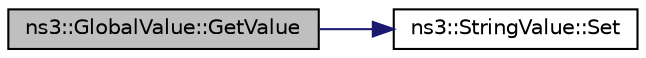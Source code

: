 digraph "ns3::GlobalValue::GetValue"
{
 // LATEX_PDF_SIZE
  edge [fontname="Helvetica",fontsize="10",labelfontname="Helvetica",labelfontsize="10"];
  node [fontname="Helvetica",fontsize="10",shape=record];
  rankdir="LR";
  Node1 [label="ns3::GlobalValue::GetValue",height=0.2,width=0.4,color="black", fillcolor="grey75", style="filled", fontcolor="black",tooltip="Get the value."];
  Node1 -> Node2 [color="midnightblue",fontsize="10",style="solid",fontname="Helvetica"];
  Node2 [label="ns3::StringValue::Set",height=0.2,width=0.4,color="black", fillcolor="white", style="filled",URL="$classns3_1_1_string_value.html#a17693012c6f2c52875e0d631fbf40155",tooltip="Set the value."];
}

